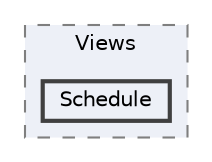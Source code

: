 digraph "obj/Debug/netcoreapp2.1/Razor/Views/Schedule"
{
 // LATEX_PDF_SIZE
  bgcolor="transparent";
  edge [fontname=Helvetica,fontsize=10,labelfontname=Helvetica,labelfontsize=10];
  node [fontname=Helvetica,fontsize=10,shape=box,height=0.2,width=0.4];
  compound=true
  subgraph clusterdir_33ca1d150cd2b3aa8f661d8627b02d2e {
    graph [ bgcolor="#edf0f7", pencolor="grey50", label="Views", fontname=Helvetica,fontsize=10 style="filled,dashed", URL="dir_33ca1d150cd2b3aa8f661d8627b02d2e.html",tooltip=""]
  dir_d65d1450e3fe7afe20b683517dba40db [label="Schedule", fillcolor="#edf0f7", color="grey25", style="filled,bold", URL="dir_d65d1450e3fe7afe20b683517dba40db.html",tooltip=""];
  }
}

